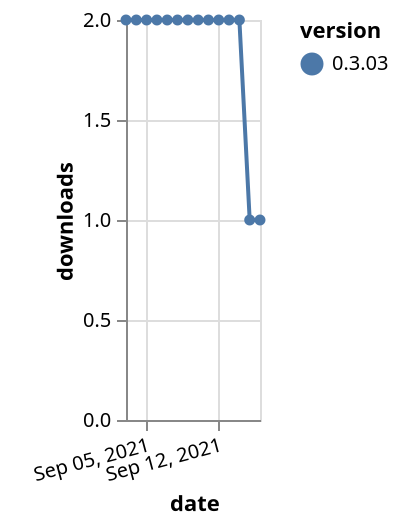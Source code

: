 {"$schema": "https://vega.github.io/schema/vega-lite/v5.json", "description": "A simple bar chart with embedded data.", "data": {"values": [{"date": "2021-09-03", "total": 2885, "delta": 2, "version": "0.3.03"}, {"date": "2021-09-04", "total": 2887, "delta": 2, "version": "0.3.03"}, {"date": "2021-09-05", "total": 2889, "delta": 2, "version": "0.3.03"}, {"date": "2021-09-06", "total": 2891, "delta": 2, "version": "0.3.03"}, {"date": "2021-09-07", "total": 2893, "delta": 2, "version": "0.3.03"}, {"date": "2021-09-08", "total": 2895, "delta": 2, "version": "0.3.03"}, {"date": "2021-09-09", "total": 2897, "delta": 2, "version": "0.3.03"}, {"date": "2021-09-10", "total": 2899, "delta": 2, "version": "0.3.03"}, {"date": "2021-09-11", "total": 2901, "delta": 2, "version": "0.3.03"}, {"date": "2021-09-12", "total": 2903, "delta": 2, "version": "0.3.03"}, {"date": "2021-09-13", "total": 2905, "delta": 2, "version": "0.3.03"}, {"date": "2021-09-14", "total": 2907, "delta": 2, "version": "0.3.03"}, {"date": "2021-09-15", "total": 2908, "delta": 1, "version": "0.3.03"}, {"date": "2021-09-16", "total": 2909, "delta": 1, "version": "0.3.03"}]}, "width": "container", "mark": {"type": "line", "point": {"filled": true}}, "encoding": {"x": {"field": "date", "type": "temporal", "timeUnit": "yearmonthdate", "title": "date", "axis": {"labelAngle": -15}}, "y": {"field": "delta", "type": "quantitative", "title": "downloads"}, "color": {"field": "version", "type": "nominal"}, "tooltip": {"field": "delta"}}}